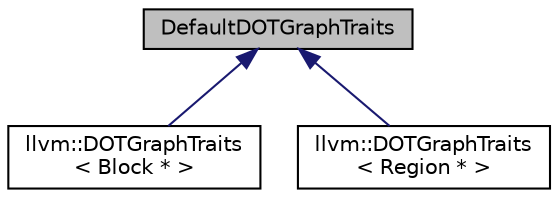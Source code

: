 digraph "DefaultDOTGraphTraits"
{
  bgcolor="transparent";
  edge [fontname="Helvetica",fontsize="10",labelfontname="Helvetica",labelfontsize="10"];
  node [fontname="Helvetica",fontsize="10",shape=record];
  Node0 [label="DefaultDOTGraphTraits",height=0.2,width=0.4,color="black", fillcolor="grey75", style="filled", fontcolor="black"];
  Node0 -> Node1 [dir="back",color="midnightblue",fontsize="10",style="solid",fontname="Helvetica"];
  Node1 [label="llvm::DOTGraphTraits\l\< Block * \>",height=0.2,width=0.4,color="black",URL="$structllvm_1_1DOTGraphTraits_3_01Block_01_5_01_4.html"];
  Node0 -> Node2 [dir="back",color="midnightblue",fontsize="10",style="solid",fontname="Helvetica"];
  Node2 [label="llvm::DOTGraphTraits\l\< Region * \>",height=0.2,width=0.4,color="black",URL="$structllvm_1_1DOTGraphTraits_3_01Region_01_5_01_4.html"];
}
